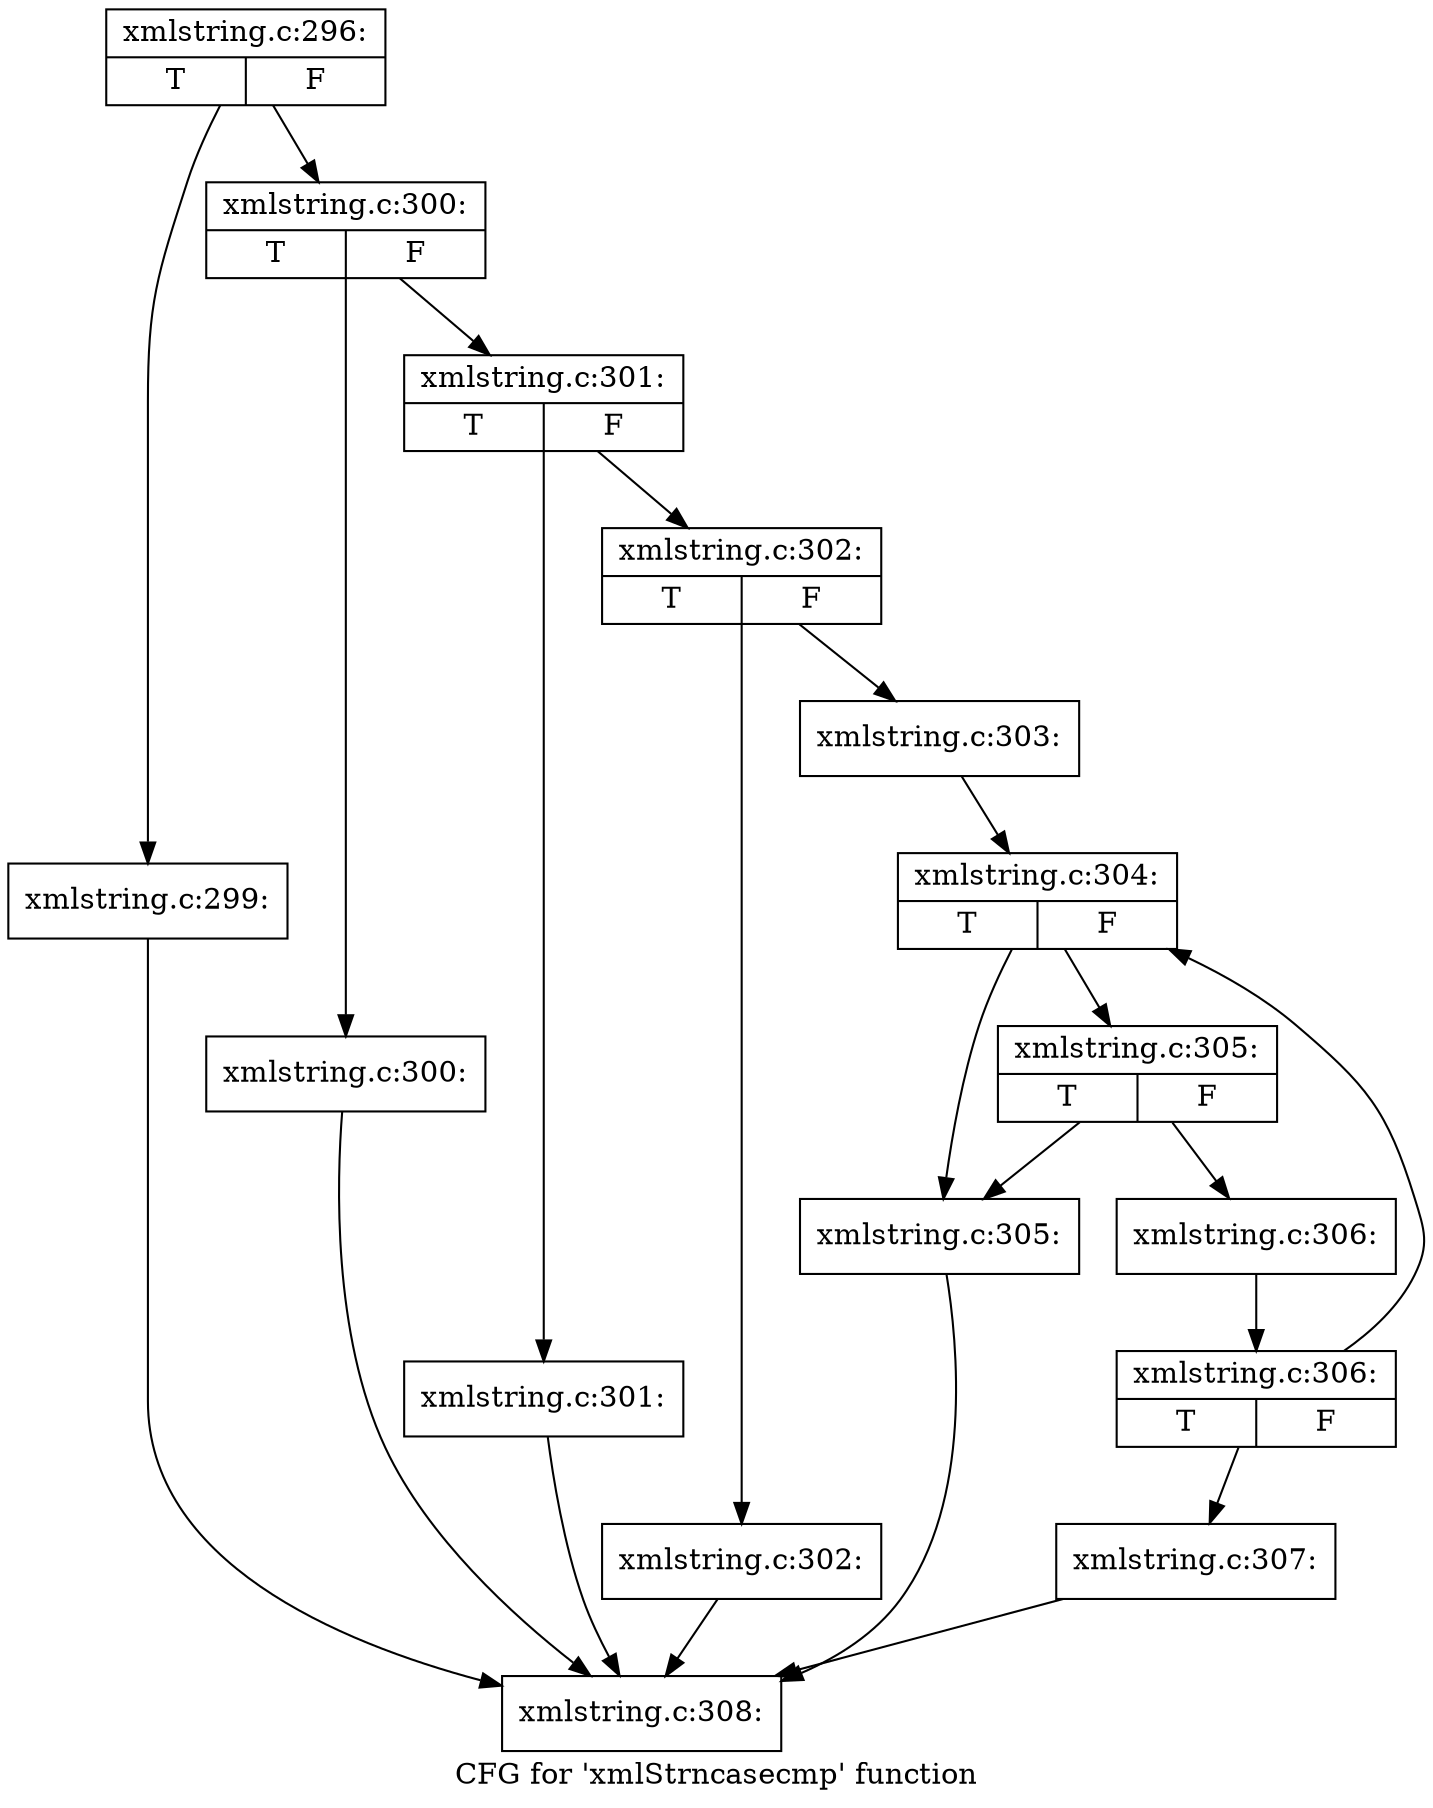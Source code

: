 digraph "CFG for 'xmlStrncasecmp' function" {
	label="CFG for 'xmlStrncasecmp' function";

	Node0x38cff60 [shape=record,label="{xmlstring.c:296:|{<s0>T|<s1>F}}"];
	Node0x38cff60 -> Node0x38d0e50;
	Node0x38cff60 -> Node0x38d0ea0;
	Node0x38d0e50 [shape=record,label="{xmlstring.c:299:}"];
	Node0x38d0e50 -> Node0x38caa60;
	Node0x38d0ea0 [shape=record,label="{xmlstring.c:300:|{<s0>T|<s1>F}}"];
	Node0x38d0ea0 -> Node0x38d1330;
	Node0x38d0ea0 -> Node0x38d1380;
	Node0x38d1330 [shape=record,label="{xmlstring.c:300:}"];
	Node0x38d1330 -> Node0x38caa60;
	Node0x38d1380 [shape=record,label="{xmlstring.c:301:|{<s0>T|<s1>F}}"];
	Node0x38d1380 -> Node0x38d1870;
	Node0x38d1380 -> Node0x38d18c0;
	Node0x38d1870 [shape=record,label="{xmlstring.c:301:}"];
	Node0x38d1870 -> Node0x38caa60;
	Node0x38d18c0 [shape=record,label="{xmlstring.c:302:|{<s0>T|<s1>F}}"];
	Node0x38d18c0 -> Node0x38d1d80;
	Node0x38d18c0 -> Node0x38d1dd0;
	Node0x38d1d80 [shape=record,label="{xmlstring.c:302:}"];
	Node0x38d1d80 -> Node0x38caa60;
	Node0x38d1dd0 [shape=record,label="{xmlstring.c:303:}"];
	Node0x38d1dd0 -> Node0x38d2290;
	Node0x38d2290 [shape=record,label="{xmlstring.c:304:|{<s0>T|<s1>F}}"];
	Node0x38d2290 -> Node0x38b9b50;
	Node0x38d2290 -> Node0x38b9bf0;
	Node0x38b9bf0 [shape=record,label="{xmlstring.c:305:|{<s0>T|<s1>F}}"];
	Node0x38b9bf0 -> Node0x38b9b50;
	Node0x38b9bf0 -> Node0x38b9ba0;
	Node0x38b9b50 [shape=record,label="{xmlstring.c:305:}"];
	Node0x38b9b50 -> Node0x38caa60;
	Node0x38b9ba0 [shape=record,label="{xmlstring.c:306:}"];
	Node0x38b9ba0 -> Node0x38d2240;
	Node0x38d2240 [shape=record,label="{xmlstring.c:306:|{<s0>T|<s1>F}}"];
	Node0x38d2240 -> Node0x38d2290;
	Node0x38d2240 -> Node0x38d21f0;
	Node0x38d21f0 [shape=record,label="{xmlstring.c:307:}"];
	Node0x38d21f0 -> Node0x38caa60;
	Node0x38caa60 [shape=record,label="{xmlstring.c:308:}"];
}

